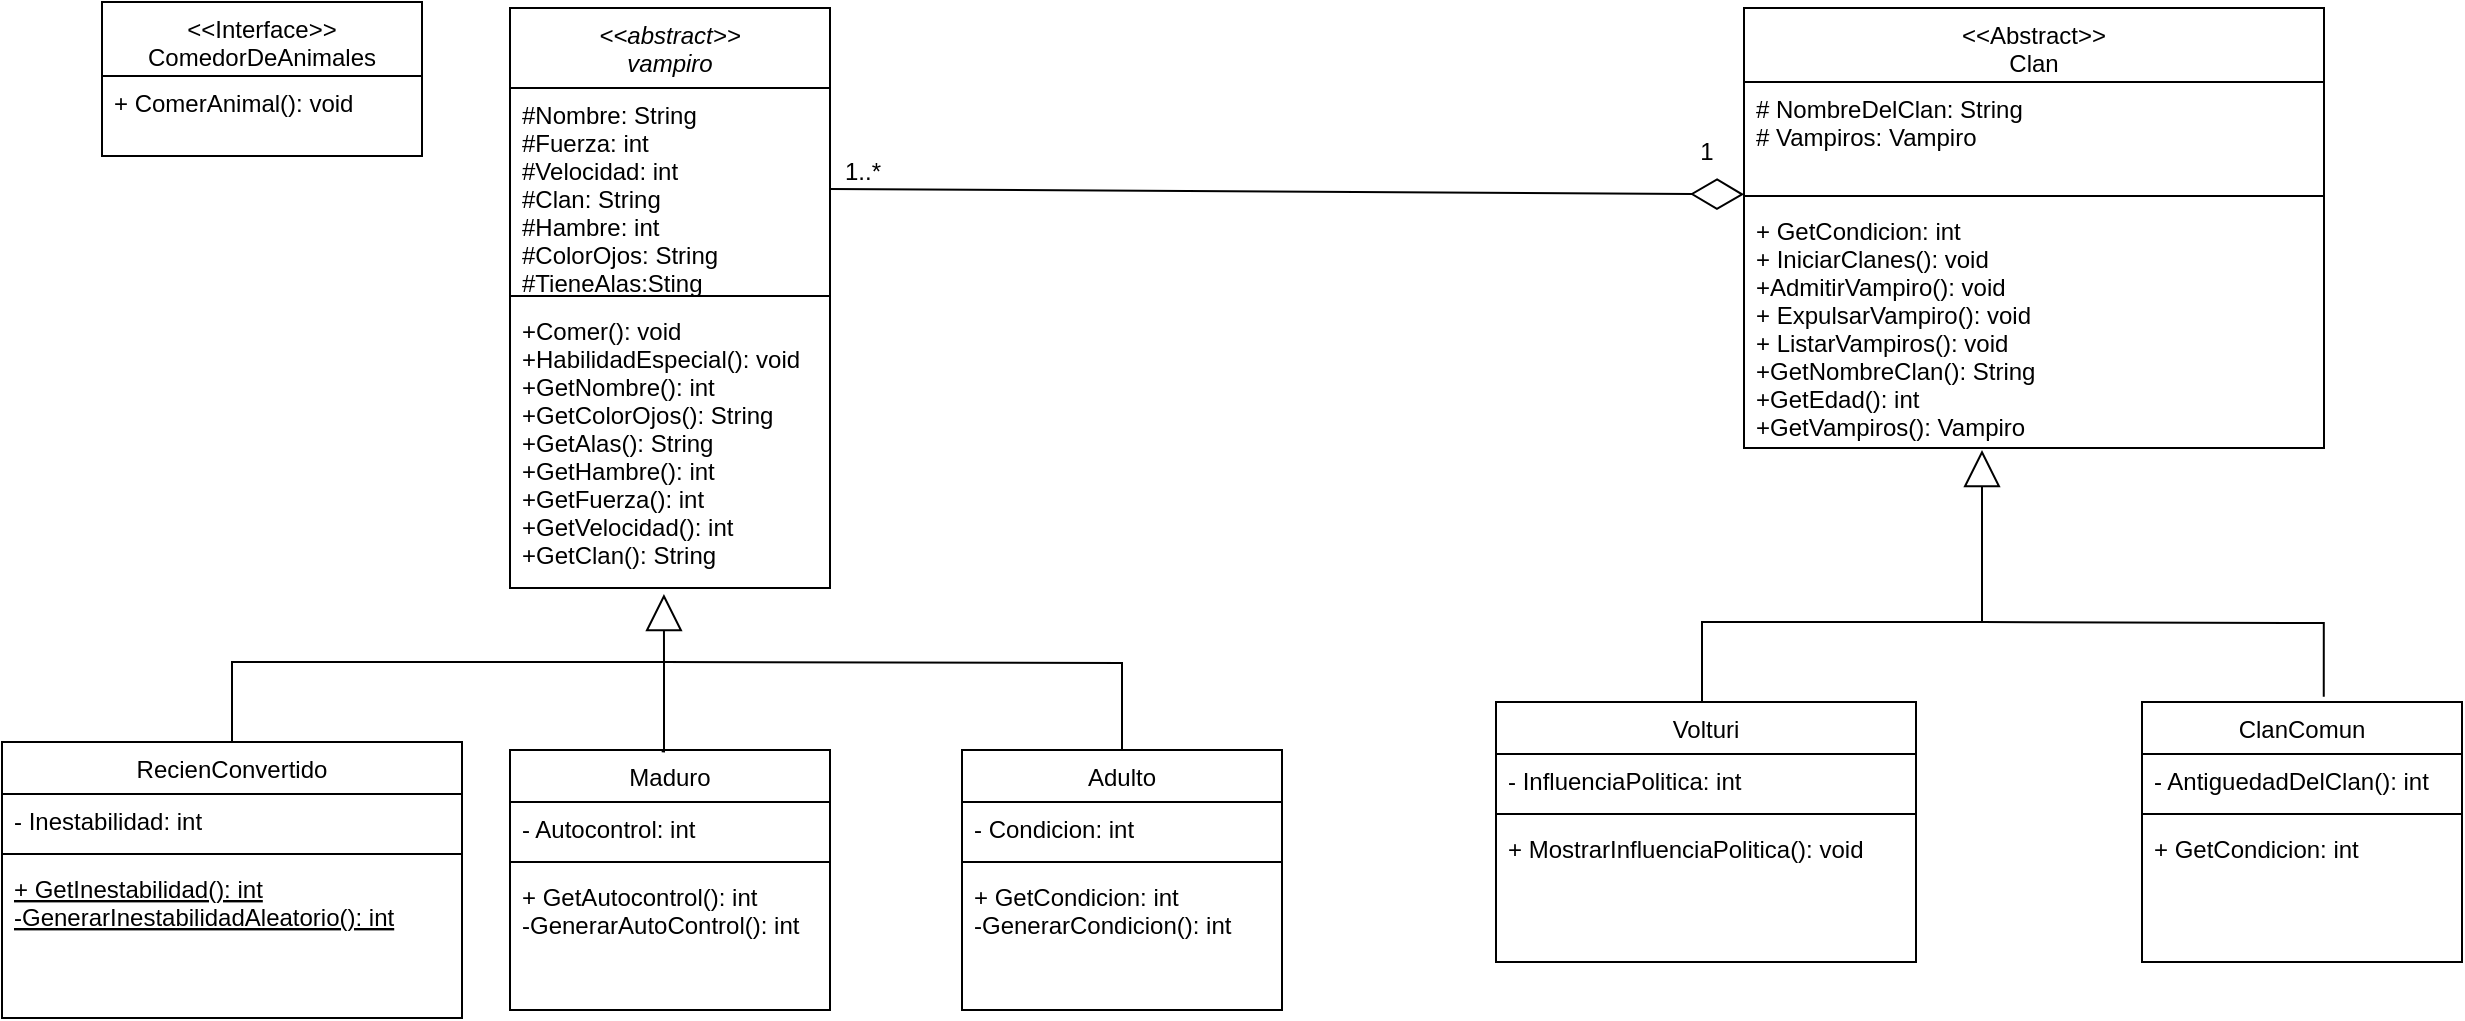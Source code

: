 <mxfile version="24.7.17">
  <diagram id="C5RBs43oDa-KdzZeNtuy" name="Page-1">
    <mxGraphModel dx="1687" dy="1040" grid="1" gridSize="10" guides="1" tooltips="1" connect="1" arrows="1" fold="1" page="1" pageScale="1" pageWidth="827" pageHeight="1169" math="0" shadow="0">
      <root>
        <mxCell id="WIyWlLk6GJQsqaUBKTNV-0" />
        <mxCell id="WIyWlLk6GJQsqaUBKTNV-1" parent="WIyWlLk6GJQsqaUBKTNV-0" />
        <mxCell id="zkfFHV4jXpPFQw0GAbJ--0" value="&lt;&lt;abstract&gt;&gt;&#xa;vampiro" style="swimlane;fontStyle=2;align=center;verticalAlign=top;childLayout=stackLayout;horizontal=1;startSize=40;horizontalStack=0;resizeParent=1;resizeLast=0;collapsible=1;marginBottom=0;rounded=0;shadow=0;strokeWidth=1;" parent="WIyWlLk6GJQsqaUBKTNV-1" vertex="1">
          <mxGeometry x="334" y="83" width="160" height="290" as="geometry">
            <mxRectangle x="230" y="140" width="160" height="26" as="alternateBounds" />
          </mxGeometry>
        </mxCell>
        <mxCell id="zkfFHV4jXpPFQw0GAbJ--1" value="#Nombre: String&#xa;#Fuerza: int&#xa;#Velocidad: int&#xa;#Clan: String&#xa;#Hambre: int &#xa;#ColorOjos: String&#xa;#TieneAlas:Sting" style="text;align=left;verticalAlign=top;spacingLeft=4;spacingRight=4;overflow=hidden;rotatable=0;points=[[0,0.5],[1,0.5]];portConstraint=eastwest;" parent="zkfFHV4jXpPFQw0GAbJ--0" vertex="1">
          <mxGeometry y="40" width="160" height="100" as="geometry" />
        </mxCell>
        <mxCell id="zkfFHV4jXpPFQw0GAbJ--4" value="" style="line;html=1;strokeWidth=1;align=left;verticalAlign=middle;spacingTop=-1;spacingLeft=3;spacingRight=3;rotatable=0;labelPosition=right;points=[];portConstraint=eastwest;" parent="zkfFHV4jXpPFQw0GAbJ--0" vertex="1">
          <mxGeometry y="140" width="160" height="8" as="geometry" />
        </mxCell>
        <mxCell id="zkfFHV4jXpPFQw0GAbJ--5" value="+Comer(): void&#xa;+HabilidadEspecial(): void&#xa;+GetNombre(): int&#xa;+GetColorOjos(): String&#xa;+GetAlas(): String&#xa;+GetHambre(): int&#xa;+GetFuerza(): int&#xa;+GetVelocidad(): int&#xa;+GetClan(): String" style="text;align=left;verticalAlign=top;spacingLeft=4;spacingRight=4;overflow=hidden;rotatable=0;points=[[0,0.5],[1,0.5]];portConstraint=eastwest;" parent="zkfFHV4jXpPFQw0GAbJ--0" vertex="1">
          <mxGeometry y="148" width="160" height="142" as="geometry" />
        </mxCell>
        <mxCell id="zkfFHV4jXpPFQw0GAbJ--6" value="RecienConvertido" style="swimlane;fontStyle=0;align=center;verticalAlign=top;childLayout=stackLayout;horizontal=1;startSize=26;horizontalStack=0;resizeParent=1;resizeLast=0;collapsible=1;marginBottom=0;rounded=0;shadow=0;strokeWidth=1;" parent="WIyWlLk6GJQsqaUBKTNV-1" vertex="1">
          <mxGeometry x="80" y="450" width="230" height="138" as="geometry">
            <mxRectangle x="130" y="380" width="160" height="26" as="alternateBounds" />
          </mxGeometry>
        </mxCell>
        <mxCell id="zkfFHV4jXpPFQw0GAbJ--7" value="- Inestabilidad: int " style="text;align=left;verticalAlign=top;spacingLeft=4;spacingRight=4;overflow=hidden;rotatable=0;points=[[0,0.5],[1,0.5]];portConstraint=eastwest;" parent="zkfFHV4jXpPFQw0GAbJ--6" vertex="1">
          <mxGeometry y="26" width="230" height="26" as="geometry" />
        </mxCell>
        <mxCell id="zkfFHV4jXpPFQw0GAbJ--9" value="" style="line;html=1;strokeWidth=1;align=left;verticalAlign=middle;spacingTop=-1;spacingLeft=3;spacingRight=3;rotatable=0;labelPosition=right;points=[];portConstraint=eastwest;" parent="zkfFHV4jXpPFQw0GAbJ--6" vertex="1">
          <mxGeometry y="52" width="230" height="8" as="geometry" />
        </mxCell>
        <mxCell id="zkfFHV4jXpPFQw0GAbJ--10" value="+ GetInestabilidad(): int&#xa;-GenerarInestabilidadAleatorio(): int" style="text;align=left;verticalAlign=top;spacingLeft=4;spacingRight=4;overflow=hidden;rotatable=0;points=[[0,0.5],[1,0.5]];portConstraint=eastwest;fontStyle=4" parent="zkfFHV4jXpPFQw0GAbJ--6" vertex="1">
          <mxGeometry y="60" width="230" height="70" as="geometry" />
        </mxCell>
        <mxCell id="zkfFHV4jXpPFQw0GAbJ--13" value="Maduro" style="swimlane;fontStyle=0;align=center;verticalAlign=top;childLayout=stackLayout;horizontal=1;startSize=26;horizontalStack=0;resizeParent=1;resizeLast=0;collapsible=1;marginBottom=0;rounded=0;shadow=0;strokeWidth=1;" parent="WIyWlLk6GJQsqaUBKTNV-1" vertex="1">
          <mxGeometry x="334" y="454" width="160" height="130" as="geometry">
            <mxRectangle x="340" y="380" width="170" height="26" as="alternateBounds" />
          </mxGeometry>
        </mxCell>
        <mxCell id="zkfFHV4jXpPFQw0GAbJ--14" value="- Autocontrol: int" style="text;align=left;verticalAlign=top;spacingLeft=4;spacingRight=4;overflow=hidden;rotatable=0;points=[[0,0.5],[1,0.5]];portConstraint=eastwest;" parent="zkfFHV4jXpPFQw0GAbJ--13" vertex="1">
          <mxGeometry y="26" width="160" height="26" as="geometry" />
        </mxCell>
        <mxCell id="zkfFHV4jXpPFQw0GAbJ--15" value="" style="line;html=1;strokeWidth=1;align=left;verticalAlign=middle;spacingTop=-1;spacingLeft=3;spacingRight=3;rotatable=0;labelPosition=right;points=[];portConstraint=eastwest;" parent="zkfFHV4jXpPFQw0GAbJ--13" vertex="1">
          <mxGeometry y="52" width="160" height="8" as="geometry" />
        </mxCell>
        <mxCell id="NYNiRO_7ylZ4GADKAgMD-1" value="+ GetAutocontrol(): int&#xa;-GenerarAutoControl(): int" style="text;align=left;verticalAlign=top;spacingLeft=4;spacingRight=4;overflow=hidden;rotatable=0;points=[[0,0.5],[1,0.5]];portConstraint=eastwest;" parent="zkfFHV4jXpPFQw0GAbJ--13" vertex="1">
          <mxGeometry y="60" width="160" height="70" as="geometry" />
        </mxCell>
        <mxCell id="zkfFHV4jXpPFQw0GAbJ--17" value="&lt;&lt;Interface&gt;&gt;&#xa;ComedorDeAnimales" style="swimlane;fontStyle=0;align=center;verticalAlign=top;childLayout=stackLayout;horizontal=1;startSize=37;horizontalStack=0;resizeParent=1;resizeLast=0;collapsible=1;marginBottom=0;rounded=0;shadow=0;strokeWidth=1;" parent="WIyWlLk6GJQsqaUBKTNV-1" vertex="1">
          <mxGeometry x="130" y="80" width="160" height="77" as="geometry">
            <mxRectangle x="550" y="140" width="160" height="26" as="alternateBounds" />
          </mxGeometry>
        </mxCell>
        <mxCell id="zkfFHV4jXpPFQw0GAbJ--24" value="+ ComerAnimal(): void" style="text;align=left;verticalAlign=top;spacingLeft=4;spacingRight=4;overflow=hidden;rotatable=0;points=[[0,0.5],[1,0.5]];portConstraint=eastwest;" parent="zkfFHV4jXpPFQw0GAbJ--17" vertex="1">
          <mxGeometry y="37" width="160" height="26" as="geometry" />
        </mxCell>
        <mxCell id="NYNiRO_7ylZ4GADKAgMD-2" value="Adulto" style="swimlane;fontStyle=0;align=center;verticalAlign=top;childLayout=stackLayout;horizontal=1;startSize=26;horizontalStack=0;resizeParent=1;resizeLast=0;collapsible=1;marginBottom=0;rounded=0;shadow=0;strokeWidth=1;" parent="WIyWlLk6GJQsqaUBKTNV-1" vertex="1">
          <mxGeometry x="560" y="454" width="160" height="130" as="geometry">
            <mxRectangle x="340" y="380" width="170" height="26" as="alternateBounds" />
          </mxGeometry>
        </mxCell>
        <mxCell id="NYNiRO_7ylZ4GADKAgMD-3" value="- Condicion: int" style="text;align=left;verticalAlign=top;spacingLeft=4;spacingRight=4;overflow=hidden;rotatable=0;points=[[0,0.5],[1,0.5]];portConstraint=eastwest;" parent="NYNiRO_7ylZ4GADKAgMD-2" vertex="1">
          <mxGeometry y="26" width="160" height="26" as="geometry" />
        </mxCell>
        <mxCell id="NYNiRO_7ylZ4GADKAgMD-4" value="" style="line;html=1;strokeWidth=1;align=left;verticalAlign=middle;spacingTop=-1;spacingLeft=3;spacingRight=3;rotatable=0;labelPosition=right;points=[];portConstraint=eastwest;" parent="NYNiRO_7ylZ4GADKAgMD-2" vertex="1">
          <mxGeometry y="52" width="160" height="8" as="geometry" />
        </mxCell>
        <mxCell id="NYNiRO_7ylZ4GADKAgMD-5" value="+ GetCondicion: int&#xa;-GenerarCondicion(): int " style="text;align=left;verticalAlign=top;spacingLeft=4;spacingRight=4;overflow=hidden;rotatable=0;points=[[0,0.5],[1,0.5]];portConstraint=eastwest;" parent="NYNiRO_7ylZ4GADKAgMD-2" vertex="1">
          <mxGeometry y="60" width="160" height="70" as="geometry" />
        </mxCell>
        <mxCell id="NYNiRO_7ylZ4GADKAgMD-6" value="" style="endArrow=block;endSize=16;endFill=0;html=1;rounded=0;entryX=0.481;entryY=1.021;entryDx=0;entryDy=0;entryPerimeter=0;exitX=0.5;exitY=0;exitDx=0;exitDy=0;" parent="WIyWlLk6GJQsqaUBKTNV-1" source="zkfFHV4jXpPFQw0GAbJ--6" target="zkfFHV4jXpPFQw0GAbJ--5" edge="1">
          <mxGeometry width="160" relative="1" as="geometry">
            <mxPoint x="170" y="400" as="sourcePoint" />
            <mxPoint x="330" y="400" as="targetPoint" />
            <Array as="points">
              <mxPoint x="195" y="410" />
              <mxPoint x="411" y="410" />
            </Array>
          </mxGeometry>
        </mxCell>
        <mxCell id="NYNiRO_7ylZ4GADKAgMD-8" value="" style="endArrow=none;html=1;edgeStyle=orthogonalEdgeStyle;rounded=0;exitX=0.474;exitY=0.005;exitDx=0;exitDy=0;exitPerimeter=0;" parent="WIyWlLk6GJQsqaUBKTNV-1" source="zkfFHV4jXpPFQw0GAbJ--13" edge="1">
          <mxGeometry relative="1" as="geometry">
            <mxPoint x="390" y="430" as="sourcePoint" />
            <mxPoint x="410" y="410" as="targetPoint" />
            <Array as="points">
              <mxPoint x="411" y="455" />
              <mxPoint x="411" y="410" />
            </Array>
          </mxGeometry>
        </mxCell>
        <mxCell id="NYNiRO_7ylZ4GADKAgMD-11" value="" style="endArrow=none;html=1;edgeStyle=orthogonalEdgeStyle;rounded=0;entryX=0.5;entryY=0;entryDx=0;entryDy=0;" parent="WIyWlLk6GJQsqaUBKTNV-1" target="NYNiRO_7ylZ4GADKAgMD-2" edge="1">
          <mxGeometry relative="1" as="geometry">
            <mxPoint x="410" y="410" as="sourcePoint" />
            <mxPoint x="570" y="410" as="targetPoint" />
          </mxGeometry>
        </mxCell>
        <mxCell id="NYNiRO_7ylZ4GADKAgMD-12" value="&lt;&lt;Abstract&gt;&gt;&#xa;Clan" style="swimlane;fontStyle=0;align=center;verticalAlign=top;childLayout=stackLayout;horizontal=1;startSize=37;horizontalStack=0;resizeParent=1;resizeLast=0;collapsible=1;marginBottom=0;rounded=0;shadow=0;strokeWidth=1;" parent="WIyWlLk6GJQsqaUBKTNV-1" vertex="1">
          <mxGeometry x="951" y="83" width="290" height="220" as="geometry">
            <mxRectangle x="340" y="380" width="170" height="26" as="alternateBounds" />
          </mxGeometry>
        </mxCell>
        <mxCell id="NYNiRO_7ylZ4GADKAgMD-13" value="# NombreDelClan: String&#xa;# Vampiros: Vampiro" style="text;align=left;verticalAlign=top;spacingLeft=4;spacingRight=4;overflow=hidden;rotatable=0;points=[[0,0.5],[1,0.5]];portConstraint=eastwest;" parent="NYNiRO_7ylZ4GADKAgMD-12" vertex="1">
          <mxGeometry y="37" width="290" height="53" as="geometry" />
        </mxCell>
        <mxCell id="NYNiRO_7ylZ4GADKAgMD-14" value="" style="line;html=1;strokeWidth=1;align=left;verticalAlign=middle;spacingTop=-1;spacingLeft=3;spacingRight=3;rotatable=0;labelPosition=right;points=[];portConstraint=eastwest;" parent="NYNiRO_7ylZ4GADKAgMD-12" vertex="1">
          <mxGeometry y="90" width="290" height="8" as="geometry" />
        </mxCell>
        <mxCell id="NYNiRO_7ylZ4GADKAgMD-15" value="+ GetCondicion: int&#xa;+ IniciarClanes(): void&#xa;+AdmitirVampiro(): void&#xa;+ ExpulsarVampiro(): void&#xa;+ ListarVampiros(): void&#xa;+GetNombreClan(): String&#xa;+GetEdad(): int&#xa;+GetVampiros(): Vampiro&#xa;" style="text;align=left;verticalAlign=top;spacingLeft=4;spacingRight=4;overflow=hidden;rotatable=0;points=[[0,0.5],[1,0.5]];portConstraint=eastwest;" parent="NYNiRO_7ylZ4GADKAgMD-12" vertex="1">
          <mxGeometry y="98" width="290" height="122" as="geometry" />
        </mxCell>
        <mxCell id="NYNiRO_7ylZ4GADKAgMD-16" value="Volturi" style="swimlane;fontStyle=0;align=center;verticalAlign=top;childLayout=stackLayout;horizontal=1;startSize=26;horizontalStack=0;resizeParent=1;resizeLast=0;collapsible=1;marginBottom=0;rounded=0;shadow=0;strokeWidth=1;" parent="WIyWlLk6GJQsqaUBKTNV-1" vertex="1">
          <mxGeometry x="827" y="430" width="210" height="130" as="geometry">
            <mxRectangle x="340" y="380" width="170" height="26" as="alternateBounds" />
          </mxGeometry>
        </mxCell>
        <mxCell id="NYNiRO_7ylZ4GADKAgMD-17" value="- InfluenciaPolitica: int" style="text;align=left;verticalAlign=top;spacingLeft=4;spacingRight=4;overflow=hidden;rotatable=0;points=[[0,0.5],[1,0.5]];portConstraint=eastwest;" parent="NYNiRO_7ylZ4GADKAgMD-16" vertex="1">
          <mxGeometry y="26" width="210" height="26" as="geometry" />
        </mxCell>
        <mxCell id="NYNiRO_7ylZ4GADKAgMD-18" value="" style="line;html=1;strokeWidth=1;align=left;verticalAlign=middle;spacingTop=-1;spacingLeft=3;spacingRight=3;rotatable=0;labelPosition=right;points=[];portConstraint=eastwest;" parent="NYNiRO_7ylZ4GADKAgMD-16" vertex="1">
          <mxGeometry y="52" width="210" height="8" as="geometry" />
        </mxCell>
        <mxCell id="NYNiRO_7ylZ4GADKAgMD-19" value="+ MostrarInfluenciaPolitica(): void" style="text;align=left;verticalAlign=top;spacingLeft=4;spacingRight=4;overflow=hidden;rotatable=0;points=[[0,0.5],[1,0.5]];portConstraint=eastwest;" parent="NYNiRO_7ylZ4GADKAgMD-16" vertex="1">
          <mxGeometry y="60" width="210" height="70" as="geometry" />
        </mxCell>
        <mxCell id="NYNiRO_7ylZ4GADKAgMD-20" value="ClanComun" style="swimlane;fontStyle=0;align=center;verticalAlign=top;childLayout=stackLayout;horizontal=1;startSize=26;horizontalStack=0;resizeParent=1;resizeLast=0;collapsible=1;marginBottom=0;rounded=0;shadow=0;strokeWidth=1;" parent="WIyWlLk6GJQsqaUBKTNV-1" vertex="1">
          <mxGeometry x="1150" y="430" width="160" height="130" as="geometry">
            <mxRectangle x="340" y="380" width="170" height="26" as="alternateBounds" />
          </mxGeometry>
        </mxCell>
        <mxCell id="NYNiRO_7ylZ4GADKAgMD-21" value="- AntiguedadDelClan(): int" style="text;align=left;verticalAlign=top;spacingLeft=4;spacingRight=4;overflow=hidden;rotatable=0;points=[[0,0.5],[1,0.5]];portConstraint=eastwest;" parent="NYNiRO_7ylZ4GADKAgMD-20" vertex="1">
          <mxGeometry y="26" width="160" height="26" as="geometry" />
        </mxCell>
        <mxCell id="NYNiRO_7ylZ4GADKAgMD-22" value="" style="line;html=1;strokeWidth=1;align=left;verticalAlign=middle;spacingTop=-1;spacingLeft=3;spacingRight=3;rotatable=0;labelPosition=right;points=[];portConstraint=eastwest;" parent="NYNiRO_7ylZ4GADKAgMD-20" vertex="1">
          <mxGeometry y="52" width="160" height="8" as="geometry" />
        </mxCell>
        <mxCell id="NYNiRO_7ylZ4GADKAgMD-23" value="+ GetCondicion: int" style="text;align=left;verticalAlign=top;spacingLeft=4;spacingRight=4;overflow=hidden;rotatable=0;points=[[0,0.5],[1,0.5]];portConstraint=eastwest;" parent="NYNiRO_7ylZ4GADKAgMD-20" vertex="1">
          <mxGeometry y="60" width="160" height="70" as="geometry" />
        </mxCell>
        <mxCell id="NYNiRO_7ylZ4GADKAgMD-24" value="" style="endArrow=block;endSize=16;endFill=0;html=1;rounded=0;targetPerimeterSpacing=-1;" parent="WIyWlLk6GJQsqaUBKTNV-1" edge="1">
          <mxGeometry width="160" relative="1" as="geometry">
            <mxPoint x="930" y="430" as="sourcePoint" />
            <mxPoint x="1070" y="304" as="targetPoint" />
            <Array as="points">
              <mxPoint x="930" y="390" />
              <mxPoint x="1070" y="390" />
            </Array>
          </mxGeometry>
        </mxCell>
        <mxCell id="NYNiRO_7ylZ4GADKAgMD-25" value="" style="endArrow=none;html=1;edgeStyle=orthogonalEdgeStyle;rounded=0;entryX=0.568;entryY=-0.02;entryDx=0;entryDy=0;entryPerimeter=0;" parent="WIyWlLk6GJQsqaUBKTNV-1" target="NYNiRO_7ylZ4GADKAgMD-20" edge="1">
          <mxGeometry relative="1" as="geometry">
            <mxPoint x="1070" y="390" as="sourcePoint" />
            <mxPoint x="1240.49" y="417" as="targetPoint" />
          </mxGeometry>
        </mxCell>
        <mxCell id="NYNiRO_7ylZ4GADKAgMD-29" value="" style="endArrow=diamondThin;endFill=0;endSize=24;html=1;rounded=0;" parent="WIyWlLk6GJQsqaUBKTNV-1" source="zkfFHV4jXpPFQw0GAbJ--1" target="NYNiRO_7ylZ4GADKAgMD-14" edge="1">
          <mxGeometry width="160" relative="1" as="geometry">
            <mxPoint x="494" y="100" as="sourcePoint" />
            <mxPoint x="654" y="100" as="targetPoint" />
          </mxGeometry>
        </mxCell>
        <mxCell id="NGGbw-t6qGOyqh3-0ceF-0" value="1..*" style="text;html=1;align=center;verticalAlign=middle;resizable=0;points=[];autosize=1;strokeColor=none;fillColor=none;" vertex="1" parent="WIyWlLk6GJQsqaUBKTNV-1">
          <mxGeometry x="490" y="150" width="40" height="30" as="geometry" />
        </mxCell>
        <mxCell id="NGGbw-t6qGOyqh3-0ceF-1" value="1" style="text;html=1;align=center;verticalAlign=middle;resizable=0;points=[];autosize=1;strokeColor=none;fillColor=none;" vertex="1" parent="WIyWlLk6GJQsqaUBKTNV-1">
          <mxGeometry x="917" y="140" width="30" height="30" as="geometry" />
        </mxCell>
      </root>
    </mxGraphModel>
  </diagram>
</mxfile>
